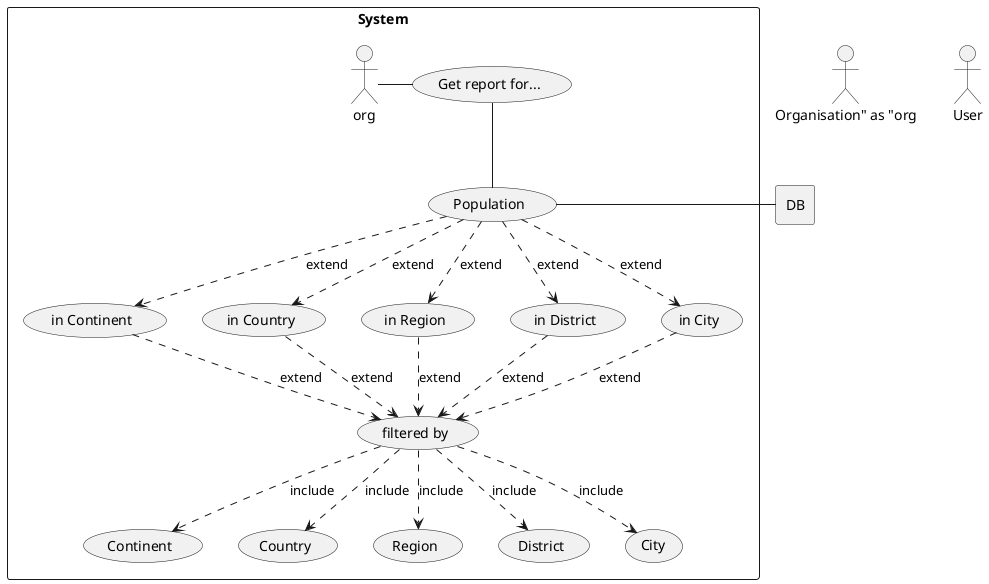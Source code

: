 @startuml

actor "Organisation" as "org"
actor "User"

rectangle DB

rectangle System{
    usecase uc_report as "Get report for..."
    usecase uc1 as "Population"
    usecase uc_pc as "in Continent"
    usecase uc_pcn as "in Country"
    usecase uc_pr as "in Region"
    usecase uc_pdt as "in District"
    usecase uc_pct as "in City"
    usecase uc_filter as "filtered by"
    usecase uc_f_c as "Continent"
    usecase uc_f_cn as "Country"
    usecase uc_f_r as "Region"
    usecase uc_f_dt as "District"
    usecase uc_f_ct as "City"

    org - uc_report
    uc_report -- uc1
    uc1 - DB
    uc1 ..> uc_pc : extend
    uc1 ..> uc_pcn : extend
    uc1 ..> uc_pr : extend
    uc1 ..> uc_pdt : extend
    uc1 ..> uc_pct : extend
    uc_pc ..> uc_filter : extend
    uc_pcn ..> uc_filter : extend
    uc_pr ..> uc_filter : extend
    uc_pdt ..> uc_filter : extend
    uc_pct ..> uc_filter : extend
    uc_filter ..> uc_f_c : include
    uc_filter ..> uc_f_cn : include
    uc_filter ..> uc_f_r : include
    uc_filter ..> uc_f_dt : include
    uc_filter ..> uc_f_ct: include

    }
@enduml

this code is only here as a pastebin in case we need more verbose expressions
    uc_pct ..> uc_f_ct : exclude
    uc_pdt ..> uc_f_dt : exclude
    uc_pr ..> uc_f_r : exclude
    uc_pcn ..> uc_f_cn : exclude
    uc_pc ..> uc_f_c : exclude